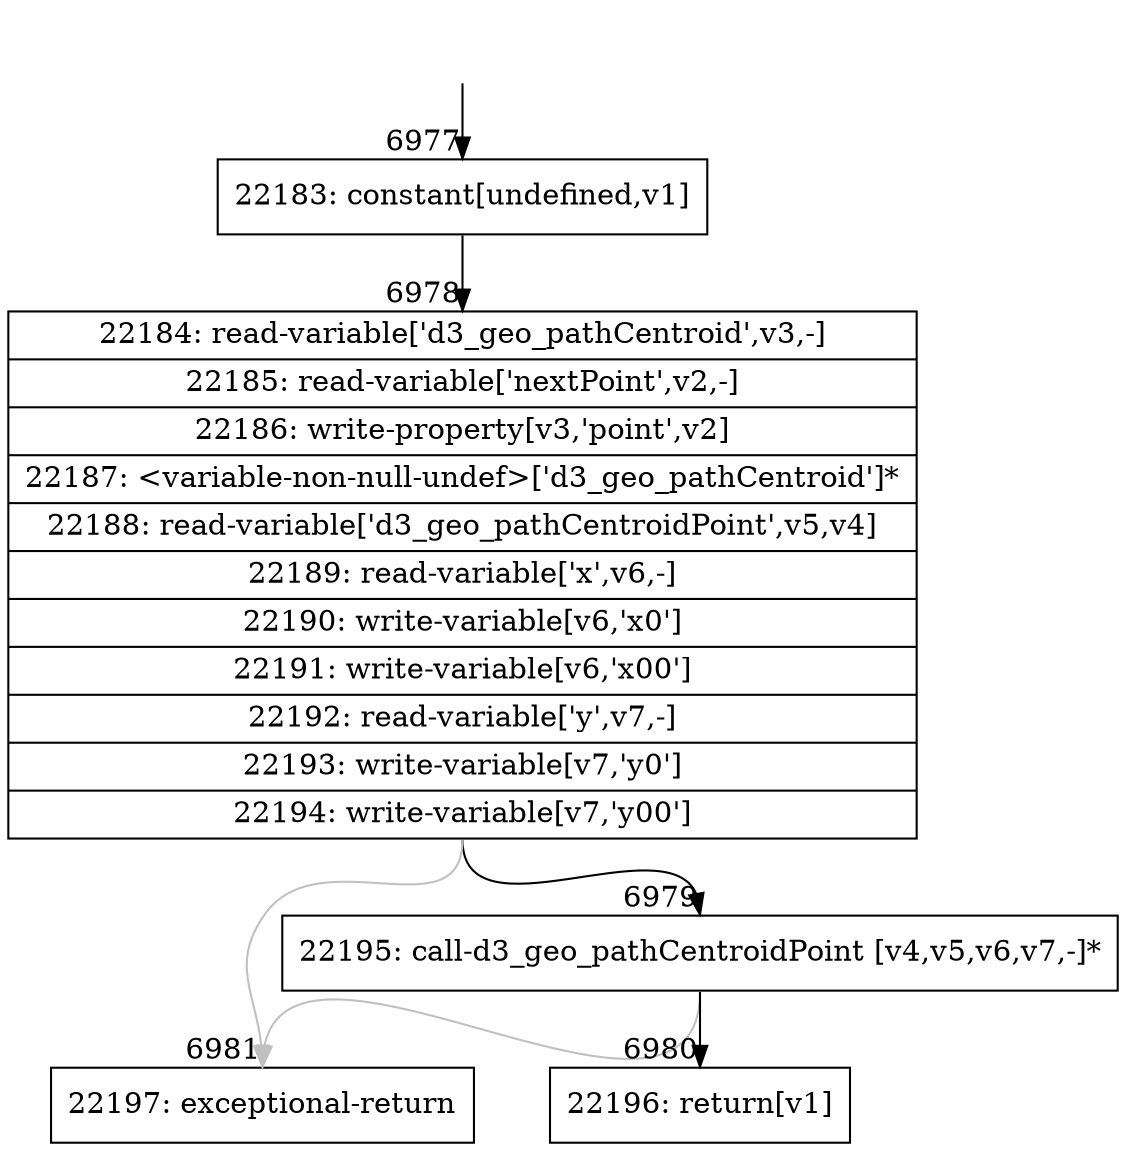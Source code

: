 digraph {
rankdir="TD"
BB_entry635[shape=none,label=""];
BB_entry635 -> BB6977 [tailport=s, headport=n, headlabel="    6977"]
BB6977 [shape=record label="{22183: constant[undefined,v1]}" ] 
BB6977 -> BB6978 [tailport=s, headport=n, headlabel="      6978"]
BB6978 [shape=record label="{22184: read-variable['d3_geo_pathCentroid',v3,-]|22185: read-variable['nextPoint',v2,-]|22186: write-property[v3,'point',v2]|22187: \<variable-non-null-undef\>['d3_geo_pathCentroid']*|22188: read-variable['d3_geo_pathCentroidPoint',v5,v4]|22189: read-variable['x',v6,-]|22190: write-variable[v6,'x0']|22191: write-variable[v6,'x00']|22192: read-variable['y',v7,-]|22193: write-variable[v7,'y0']|22194: write-variable[v7,'y00']}" ] 
BB6978 -> BB6979 [tailport=s, headport=n, headlabel="      6979"]
BB6978 -> BB6981 [tailport=s, headport=n, color=gray, headlabel="      6981"]
BB6979 [shape=record label="{22195: call-d3_geo_pathCentroidPoint [v4,v5,v6,v7,-]*}" ] 
BB6979 -> BB6980 [tailport=s, headport=n, headlabel="      6980"]
BB6979 -> BB6981 [tailport=s, headport=n, color=gray]
BB6980 [shape=record label="{22196: return[v1]}" ] 
BB6981 [shape=record label="{22197: exceptional-return}" ] 
//#$~ 4057
}
